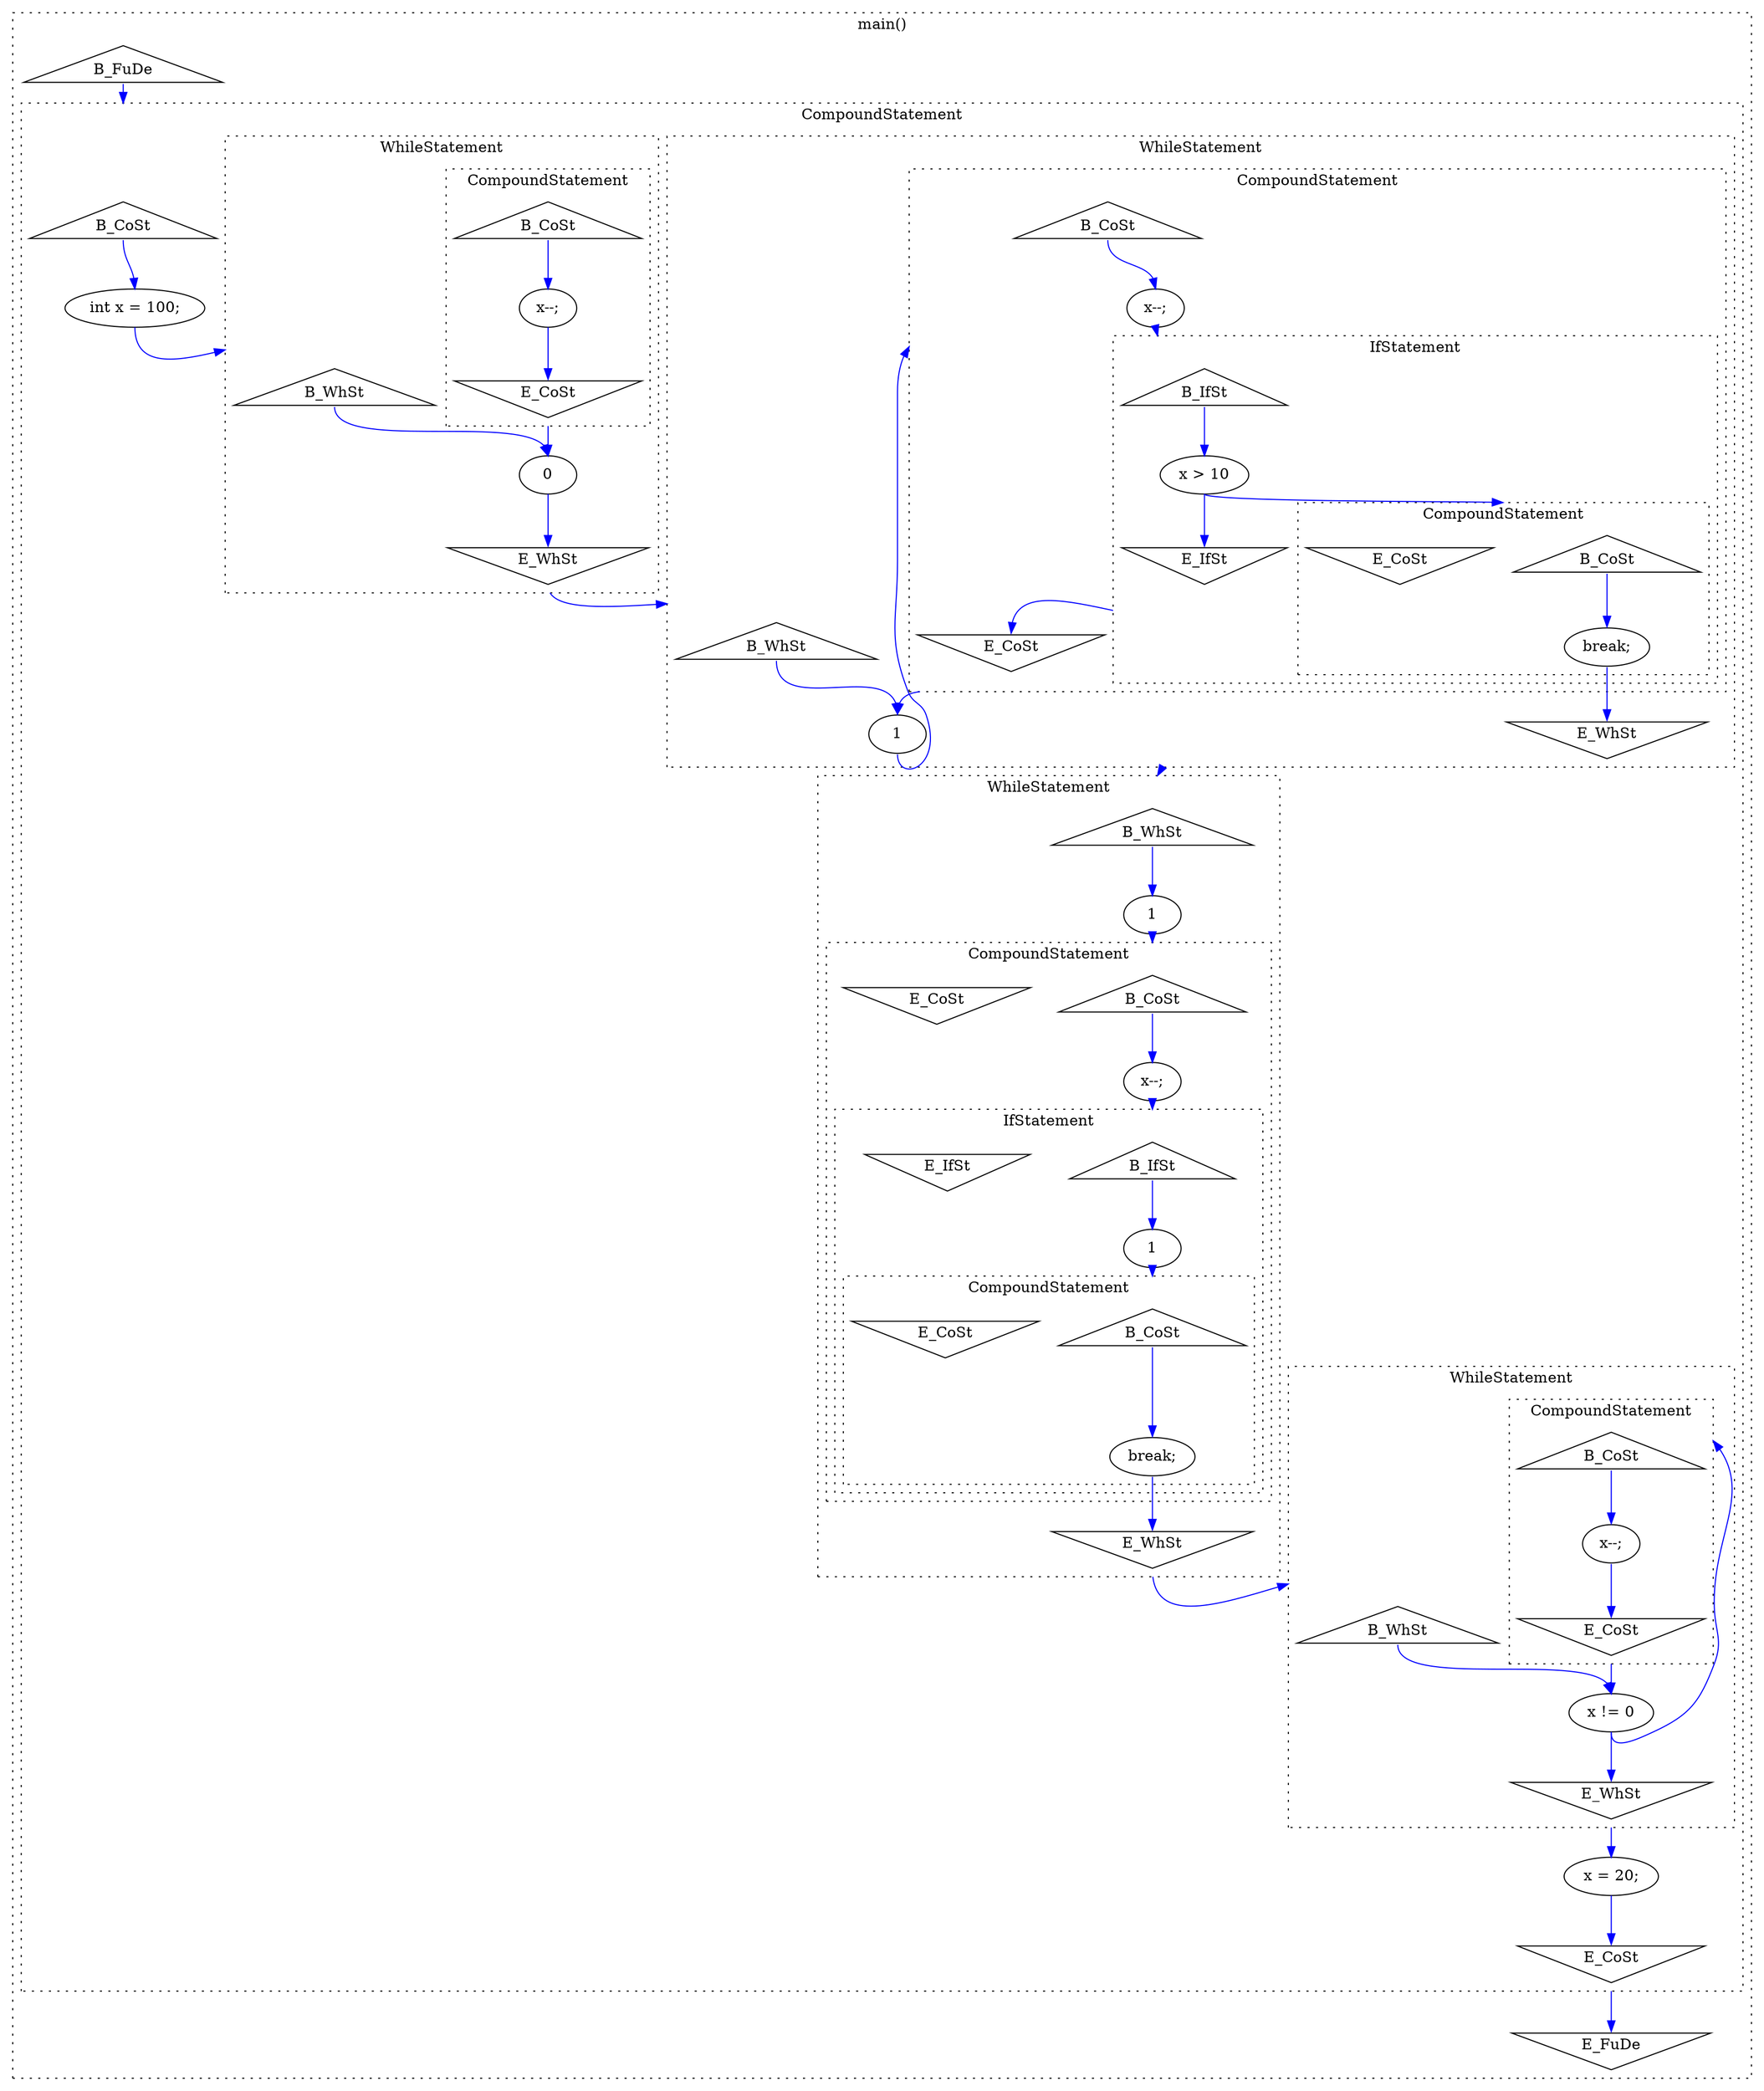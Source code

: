 digraph graph143999341 {
	compound=true;
	edge[color=blue];
	subgraph cluster1906335777 {
		compound=true;
		style=dotted;
		label="main()";
		node135003590[label="B_FuDe", shape="triangle"];
		node1859956068[label="E_FuDe", shape="invtriangle"];
		subgraph cluster1281361915 {
			compound=true;
			style=dotted;
			label="CompoundStatement";
			node1043584830[label="B_CoSt", shape="triangle"];
			node1770125555[label="E_CoSt", shape="invtriangle"];
			node1648217898[label="int x = 100;"];
			subgraph cluster783172425 {
				compound=true;
				style=dotted;
				label="WhileStatement";
				node243596165[label="B_WhSt", shape="triangle"];
				node1755634886[label="E_WhSt", shape="invtriangle"];
				node1684802151[label="0"];
				subgraph cluster939829672 {
					compound=true;
					style=dotted;
					label="CompoundStatement";
					node292890110[label="B_CoSt", shape="triangle"];
					node1601800698[label="E_CoSt", shape="invtriangle"];
					node1842463725[label="x--;"];
				}
			}
			subgraph cluster581364120 {
				compound=true;
				style=dotted;
				label="WhileStatement";
				node1441014857[label="B_WhSt", shape="triangle"];
				node240641494[label="E_WhSt", shape="invtriangle"];
				node1845137754[label="1"];
				subgraph cluster2013613908 {
					compound=true;
					style=dotted;
					label="CompoundStatement";
					node213383793[label="B_CoSt", shape="triangle"];
					node1040172900[label="E_CoSt", shape="invtriangle"];
					node650859015[label="x--;"];
					subgraph cluster356519935 {
						compound=true;
						style=dotted;
						label="IfStatement";
						node416878771[label="B_IfSt", shape="triangle"];
						node511357840[label="E_IfSt", shape="invtriangle"];
						node1650299186[label="x > 10"];
						subgraph cluster2004305265 {
							compound=true;
							style=dotted;
							label="CompoundStatement";
							node662409124[label="B_CoSt", shape="triangle"];
							node1825984232[label="E_CoSt", shape="invtriangle"];
							node1644987969[label="break;"];
						}
					}
				}
			}
			subgraph cluster790432700 {
				compound=true;
				style=dotted;
				label="WhileStatement";
				node1415624532[label="B_WhSt", shape="triangle"];
				node178192958[label="E_WhSt", shape="invtriangle"];
				node203924386[label="1"];
				subgraph cluster1260390769 {
					compound=true;
					style=dotted;
					label="CompoundStatement";
					node439078230[label="B_CoSt", shape="triangle"];
					node1758962399[label="E_CoSt", shape="invtriangle"];
					node65894433[label="x--;"];
					subgraph cluster1002406942 {
						compound=true;
						style=dotted;
						label="IfStatement";
						node1326413897[label="B_IfSt", shape="triangle"];
						node1453650546[label="E_IfSt", shape="invtriangle"];
						node1054913783[label="1"];
						subgraph cluster2042120257 {
							compound=true;
							style=dotted;
							label="CompoundStatement";
							node1296153103[label="B_CoSt", shape="triangle"];
							node1015539383[label="E_CoSt", shape="invtriangle"];
							node125549276[label="break;"];
						}
					}
				}
			}
			subgraph cluster1010434098 {
				compound=true;
				style=dotted;
				label="WhileStatement";
				node2095793272[label="B_WhSt", shape="triangle"];
				node2145040140[label="E_WhSt", shape="invtriangle"];
				node632115057[label="x != 0"];
				subgraph cluster1241182310 {
					compound=true;
					style=dotted;
					label="CompoundStatement";
					node1872012709[label="B_CoSt", shape="triangle"];
					node1163664780[label="E_CoSt", shape="invtriangle"];
					node2076462312[label="x--;"];
				}
			}
			node1493642909[label="x = 20;"];
		}
	}
	node135003590 -> node1043584830[tailport=s, headport=n, weight=8, lhead=cluster1281361915];
	node1043584830 -> node1648217898[tailport=s, headport=n, weight=8];
	node1648217898 -> node243596165[lhead=cluster783172425, weight=8, tailport=s, headport=n];
	node243596165 -> node1684802151[tailport=s, headport=n, weight=8];
	node1684802151 -> node1755634886[weight=8, tailport=s, headport=n];
	node292890110 -> node1842463725[tailport=s, headport=n, weight=8];
	node1842463725 -> node1601800698[weight=8, tailport=s, headport=n];
	node1601800698 -> node1684802151[tailport=s, headport=n, weight=8, ltail=cluster939829672];
	node1755634886 -> node1441014857[tailport=s, headport=n, ltail=cluster783172425, lhead=cluster581364120];
	node1441014857 -> node1845137754[tailport=s, headport=n, weight=8];
	node1845137754 -> node213383793[lhead=cluster2013613908, weight=8, tailport=s, headport=n];
	node213383793 -> node650859015[tailport=s, headport=n, weight=8];
	node650859015 -> node416878771[lhead=cluster356519935, weight=8, tailport=s, headport=n];
	node416878771 -> node1650299186[tailport=s, headport=n, weight=8];
	node1650299186 -> node662409124[lhead=cluster2004305265, weight=8, tailport=s, headport=n];
	node1650299186 -> node511357840[weight=8, tailport=s, headport=n];
	node662409124 -> node1644987969[tailport=s, headport=n, weight=8];
	node1644987969 -> node240641494[weight=8, tailport=s, headport=n];
	node511357840 -> node1040172900[tailport=s, headport=n, weight=8, ltail=cluster356519935];
	node1040172900 -> node1845137754[tailport=s, headport=n, weight=8, ltail=cluster2013613908];
	node240641494 -> node1415624532[tailport=s, headport=n, ltail=cluster581364120, lhead=cluster790432700];
	node1415624532 -> node203924386[tailport=s, headport=n, weight=8];
	node203924386 -> node439078230[lhead=cluster1260390769, weight=8, tailport=s, headport=n];
	node439078230 -> node65894433[tailport=s, headport=n, weight=8];
	node65894433 -> node1326413897[lhead=cluster1002406942, weight=8, tailport=s, headport=n];
	node1326413897 -> node1054913783[tailport=s, headport=n, weight=8];
	node1054913783 -> node1296153103[lhead=cluster2042120257, weight=8, tailport=s, headport=n];
	node1296153103 -> node125549276[tailport=s, headport=n, weight=8];
	node125549276 -> node178192958[weight=8, tailport=s, headport=n];
	node178192958 -> node2095793272[tailport=s, headport=n, ltail=cluster790432700, lhead=cluster1010434098];
	node2095793272 -> node632115057[tailport=s, headport=n, weight=8];
	node632115057 -> node1872012709[lhead=cluster1241182310, weight=8, tailport=s, headport=n];
	node632115057 -> node2145040140[weight=8, tailport=s, headport=n];
	node1872012709 -> node2076462312[tailport=s, headport=n, weight=8];
	node2076462312 -> node1163664780[weight=8, tailport=s, headport=n];
	node1163664780 -> node632115057[tailport=s, headport=n, weight=8, ltail=cluster1241182310];
	node2145040140 -> node1493642909[tailport=s, headport=n, weight=8, ltail=cluster1010434098];
	node1493642909 -> node1770125555[weight=8, tailport=s, headport=n];
	node1770125555 -> node1859956068[tailport=s, headport=n, weight=8, ltail=cluster1281361915];
}

